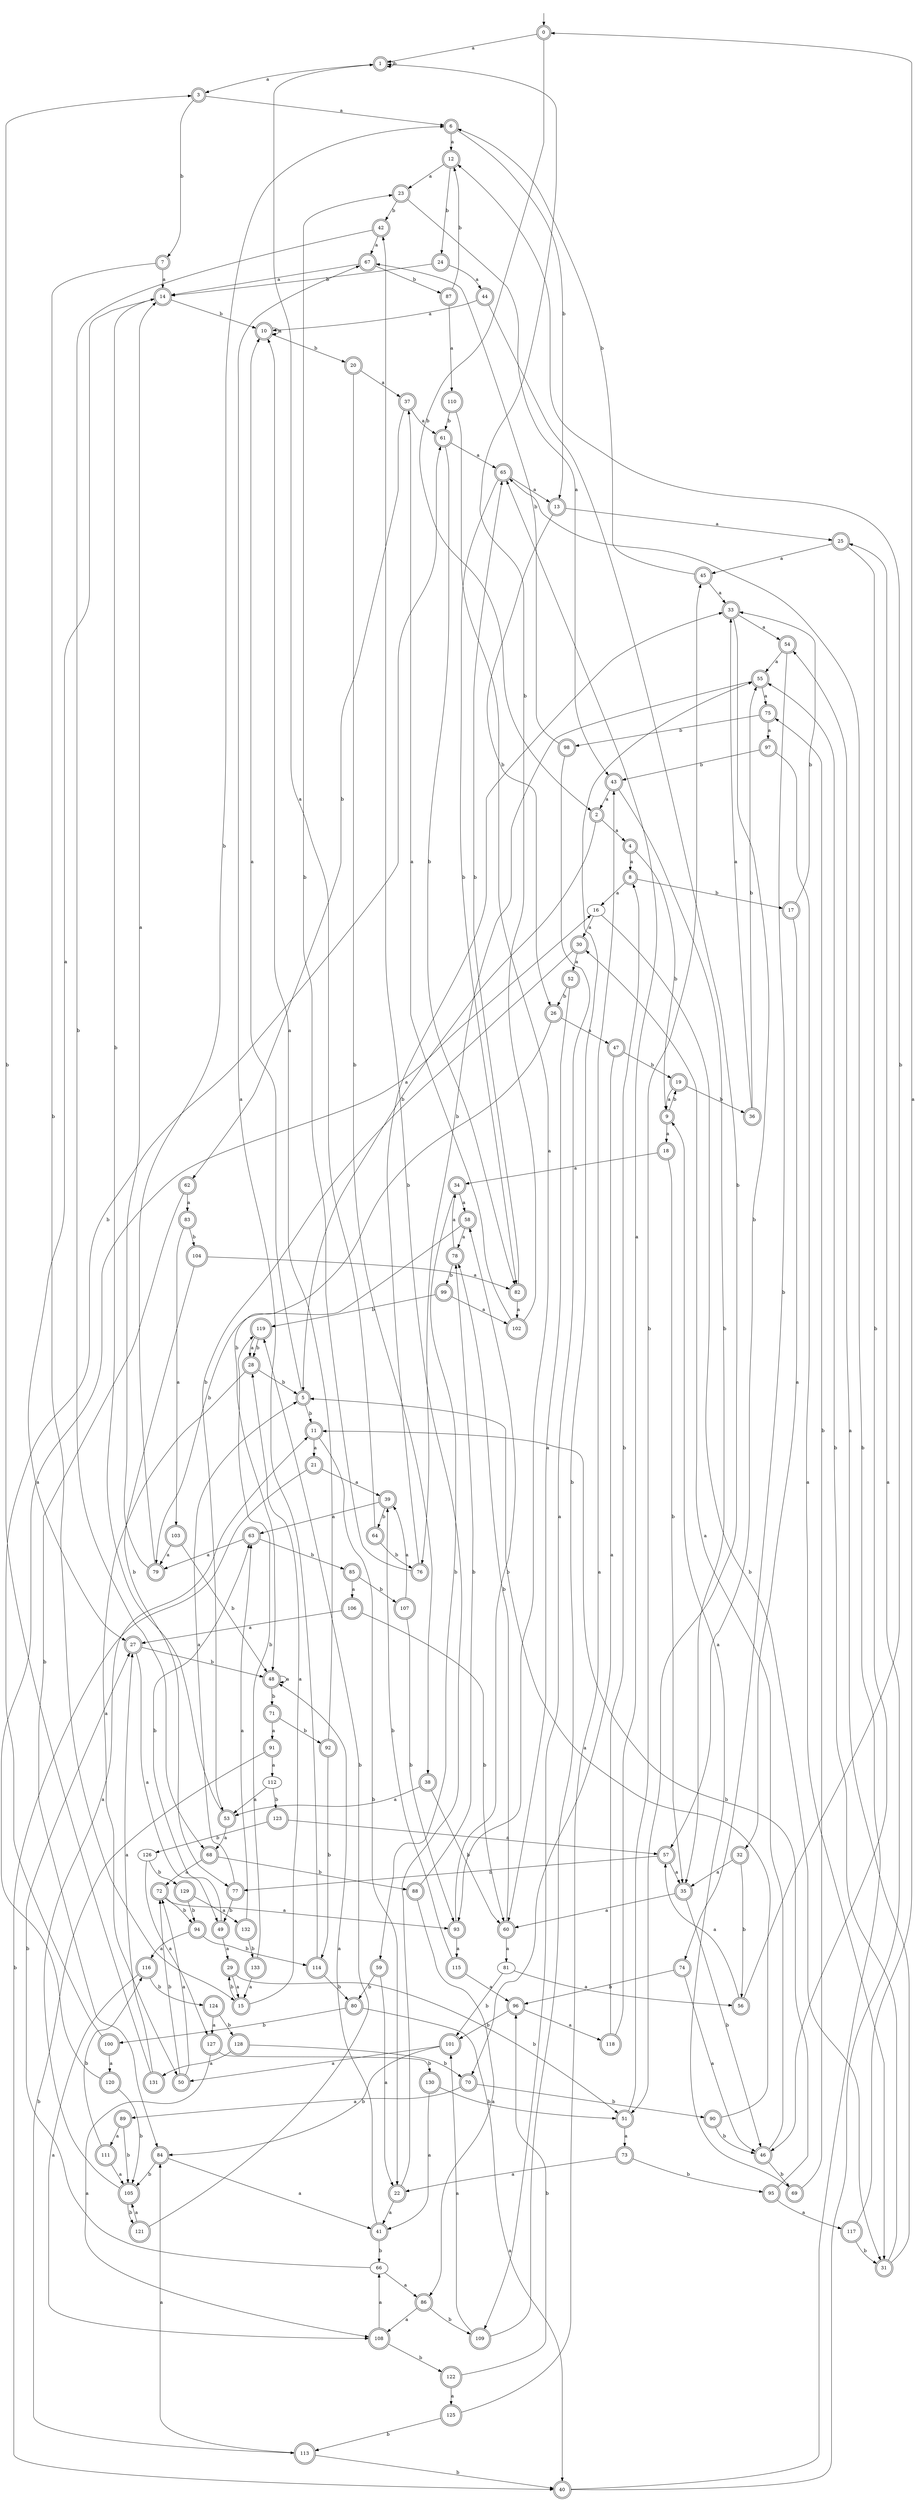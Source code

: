 digraph RandomDFA {
  __start0 [label="", shape=none];
  __start0 -> 0 [label=""];
  0 [shape=circle] [shape=doublecircle]
  0 -> 1 [label="a"]
  0 -> 2 [label="b"]
  1 [shape=doublecircle]
  1 -> 3 [label="a"]
  1 -> 1 [label="b"]
  2 [shape=doublecircle]
  2 -> 4 [label="a"]
  2 -> 5 [label="b"]
  3 [shape=doublecircle]
  3 -> 6 [label="a"]
  3 -> 7 [label="b"]
  4 [shape=doublecircle]
  4 -> 8 [label="a"]
  4 -> 9 [label="b"]
  5 [shape=doublecircle]
  5 -> 10 [label="a"]
  5 -> 11 [label="b"]
  6 [shape=doublecircle]
  6 -> 12 [label="a"]
  6 -> 13 [label="b"]
  7 [shape=doublecircle]
  7 -> 14 [label="a"]
  7 -> 15 [label="b"]
  8 [shape=doublecircle]
  8 -> 16 [label="a"]
  8 -> 17 [label="b"]
  9 [shape=doublecircle]
  9 -> 18 [label="a"]
  9 -> 19 [label="b"]
  10 [shape=doublecircle]
  10 -> 10 [label="a"]
  10 -> 20 [label="b"]
  11 [shape=doublecircle]
  11 -> 21 [label="a"]
  11 -> 22 [label="b"]
  12 [shape=doublecircle]
  12 -> 23 [label="a"]
  12 -> 24 [label="b"]
  13 [shape=doublecircle]
  13 -> 25 [label="a"]
  13 -> 26 [label="b"]
  14 [shape=doublecircle]
  14 -> 27 [label="a"]
  14 -> 10 [label="b"]
  15 [shape=doublecircle]
  15 -> 28 [label="a"]
  15 -> 29 [label="b"]
  16
  16 -> 30 [label="a"]
  16 -> 31 [label="b"]
  17 [shape=doublecircle]
  17 -> 32 [label="a"]
  17 -> 33 [label="b"]
  18 [shape=doublecircle]
  18 -> 34 [label="a"]
  18 -> 35 [label="b"]
  19 [shape=doublecircle]
  19 -> 9 [label="a"]
  19 -> 36 [label="b"]
  20 [shape=doublecircle]
  20 -> 37 [label="a"]
  20 -> 38 [label="b"]
  21 [shape=doublecircle]
  21 -> 39 [label="a"]
  21 -> 40 [label="b"]
  22 [shape=doublecircle]
  22 -> 41 [label="a"]
  22 -> 42 [label="b"]
  23 [shape=doublecircle]
  23 -> 43 [label="a"]
  23 -> 42 [label="b"]
  24 [shape=doublecircle]
  24 -> 44 [label="a"]
  24 -> 14 [label="b"]
  25 [shape=doublecircle]
  25 -> 45 [label="a"]
  25 -> 46 [label="b"]
  26 [shape=doublecircle]
  26 -> 47 [label="a"]
  26 -> 48 [label="b"]
  27 [shape=doublecircle]
  27 -> 49 [label="a"]
  27 -> 48 [label="b"]
  28 [shape=doublecircle]
  28 -> 50 [label="a"]
  28 -> 5 [label="b"]
  29 [shape=doublecircle]
  29 -> 15 [label="a"]
  29 -> 51 [label="b"]
  30 [shape=doublecircle]
  30 -> 52 [label="a"]
  30 -> 53 [label="b"]
  31 [shape=doublecircle]
  31 -> 54 [label="a"]
  31 -> 55 [label="b"]
  32 [shape=doublecircle]
  32 -> 35 [label="a"]
  32 -> 56 [label="b"]
  33 [shape=doublecircle]
  33 -> 54 [label="a"]
  33 -> 57 [label="b"]
  34 [shape=doublecircle]
  34 -> 58 [label="a"]
  34 -> 59 [label="b"]
  35 [shape=doublecircle]
  35 -> 60 [label="a"]
  35 -> 46 [label="b"]
  36 [shape=doublecircle]
  36 -> 33 [label="a"]
  36 -> 55 [label="b"]
  37 [shape=doublecircle]
  37 -> 61 [label="a"]
  37 -> 62 [label="b"]
  38 [shape=doublecircle]
  38 -> 53 [label="a"]
  38 -> 60 [label="b"]
  39 [shape=doublecircle]
  39 -> 63 [label="a"]
  39 -> 64 [label="b"]
  40 [shape=doublecircle]
  40 -> 25 [label="a"]
  40 -> 65 [label="b"]
  41 [shape=doublecircle]
  41 -> 48 [label="a"]
  41 -> 66 [label="b"]
  42 [shape=doublecircle]
  42 -> 67 [label="a"]
  42 -> 68 [label="b"]
  43 [shape=doublecircle]
  43 -> 2 [label="a"]
  43 -> 35 [label="b"]
  44 [shape=doublecircle]
  44 -> 10 [label="a"]
  44 -> 51 [label="b"]
  45 [shape=doublecircle]
  45 -> 33 [label="a"]
  45 -> 6 [label="b"]
  46 [shape=doublecircle]
  46 -> 30 [label="a"]
  46 -> 69 [label="b"]
  47 [shape=doublecircle]
  47 -> 70 [label="a"]
  47 -> 19 [label="b"]
  48 [shape=doublecircle]
  48 -> 48 [label="a"]
  48 -> 71 [label="b"]
  49 [shape=doublecircle]
  49 -> 29 [label="a"]
  49 -> 63 [label="b"]
  50 [shape=doublecircle]
  50 -> 72 [label="a"]
  50 -> 72 [label="b"]
  51 [shape=doublecircle]
  51 -> 73 [label="a"]
  51 -> 45 [label="b"]
  52 [shape=doublecircle]
  52 -> 60 [label="a"]
  52 -> 26 [label="b"]
  53 [shape=doublecircle]
  53 -> 68 [label="a"]
  53 -> 14 [label="b"]
  54 [shape=doublecircle]
  54 -> 55 [label="a"]
  54 -> 74 [label="b"]
  55 [shape=doublecircle]
  55 -> 75 [label="a"]
  55 -> 76 [label="b"]
  56 [shape=doublecircle]
  56 -> 57 [label="a"]
  56 -> 12 [label="b"]
  57 [shape=doublecircle]
  57 -> 35 [label="a"]
  57 -> 77 [label="b"]
  58 [shape=doublecircle]
  58 -> 78 [label="a"]
  58 -> 79 [label="b"]
  59 [shape=doublecircle]
  59 -> 22 [label="a"]
  59 -> 80 [label="b"]
  60 [shape=doublecircle]
  60 -> 81 [label="a"]
  60 -> 78 [label="b"]
  61 [shape=doublecircle]
  61 -> 65 [label="a"]
  61 -> 82 [label="b"]
  62 [shape=doublecircle]
  62 -> 83 [label="a"]
  62 -> 84 [label="b"]
  63 [shape=doublecircle]
  63 -> 79 [label="a"]
  63 -> 85 [label="b"]
  64 [shape=doublecircle]
  64 -> 1 [label="a"]
  64 -> 76 [label="b"]
  65 [shape=doublecircle]
  65 -> 13 [label="a"]
  65 -> 82 [label="b"]
  66
  66 -> 86 [label="a"]
  66 -> 27 [label="b"]
  67 [shape=doublecircle]
  67 -> 14 [label="a"]
  67 -> 87 [label="b"]
  68 [shape=doublecircle]
  68 -> 72 [label="a"]
  68 -> 88 [label="b"]
  69 [shape=doublecircle]
  69 -> 9 [label="a"]
  69 -> 75 [label="b"]
  70 [shape=doublecircle]
  70 -> 89 [label="a"]
  70 -> 90 [label="b"]
  71 [shape=doublecircle]
  71 -> 91 [label="a"]
  71 -> 92 [label="b"]
  72 [shape=doublecircle]
  72 -> 93 [label="a"]
  72 -> 94 [label="b"]
  73 [shape=doublecircle]
  73 -> 22 [label="a"]
  73 -> 95 [label="b"]
  74 [shape=doublecircle]
  74 -> 46 [label="a"]
  74 -> 96 [label="b"]
  75 [shape=doublecircle]
  75 -> 97 [label="a"]
  75 -> 98 [label="b"]
  76 [shape=doublecircle]
  76 -> 33 [label="a"]
  76 -> 23 [label="b"]
  77 [shape=doublecircle]
  77 -> 5 [label="a"]
  77 -> 49 [label="b"]
  78 [shape=doublecircle]
  78 -> 34 [label="a"]
  78 -> 99 [label="b"]
  79 [shape=doublecircle]
  79 -> 14 [label="a"]
  79 -> 6 [label="b"]
  80 [shape=doublecircle]
  80 -> 40 [label="a"]
  80 -> 100 [label="b"]
  81
  81 -> 56 [label="a"]
  81 -> 101 [label="b"]
  82 [shape=doublecircle]
  82 -> 102 [label="a"]
  82 -> 65 [label="b"]
  83 [shape=doublecircle]
  83 -> 103 [label="a"]
  83 -> 104 [label="b"]
  84 [shape=doublecircle]
  84 -> 41 [label="a"]
  84 -> 105 [label="b"]
  85 [shape=doublecircle]
  85 -> 106 [label="a"]
  85 -> 107 [label="b"]
  86 [shape=doublecircle]
  86 -> 108 [label="a"]
  86 -> 109 [label="b"]
  87 [shape=doublecircle]
  87 -> 110 [label="a"]
  87 -> 12 [label="b"]
  88 [shape=doublecircle]
  88 -> 86 [label="a"]
  88 -> 78 [label="b"]
  89 [shape=doublecircle]
  89 -> 111 [label="a"]
  89 -> 105 [label="b"]
  90 [shape=doublecircle]
  90 -> 5 [label="a"]
  90 -> 46 [label="b"]
  91 [shape=doublecircle]
  91 -> 112 [label="a"]
  91 -> 113 [label="b"]
  92 [shape=doublecircle]
  92 -> 10 [label="a"]
  92 -> 114 [label="b"]
  93 [shape=doublecircle]
  93 -> 115 [label="a"]
  93 -> 58 [label="b"]
  94 [shape=doublecircle]
  94 -> 116 [label="a"]
  94 -> 114 [label="b"]
  95 [shape=doublecircle]
  95 -> 117 [label="a"]
  95 -> 11 [label="b"]
  96 [shape=doublecircle]
  96 -> 118 [label="a"]
  96 -> 101 [label="b"]
  97 [shape=doublecircle]
  97 -> 31 [label="a"]
  97 -> 43 [label="b"]
  98 [shape=doublecircle]
  98 -> 109 [label="a"]
  98 -> 67 [label="b"]
  99 [shape=doublecircle]
  99 -> 102 [label="a"]
  99 -> 119 [label="b"]
  100 [shape=doublecircle]
  100 -> 120 [label="a"]
  100 -> 61 [label="b"]
  101 [shape=doublecircle]
  101 -> 50 [label="a"]
  101 -> 84 [label="b"]
  102 [shape=doublecircle]
  102 -> 37 [label="a"]
  102 -> 1 [label="b"]
  103 [shape=doublecircle]
  103 -> 79 [label="a"]
  103 -> 48 [label="b"]
  104 [shape=doublecircle]
  104 -> 82 [label="a"]
  104 -> 77 [label="b"]
  105 [shape=doublecircle]
  105 -> 11 [label="a"]
  105 -> 121 [label="b"]
  106 [shape=doublecircle]
  106 -> 27 [label="a"]
  106 -> 60 [label="b"]
  107 [shape=doublecircle]
  107 -> 39 [label="a"]
  107 -> 93 [label="b"]
  108 [shape=doublecircle]
  108 -> 66 [label="a"]
  108 -> 122 [label="b"]
  109 [shape=doublecircle]
  109 -> 101 [label="a"]
  109 -> 55 [label="b"]
  110 [shape=doublecircle]
  110 -> 93 [label="a"]
  110 -> 61 [label="b"]
  111 [shape=doublecircle]
  111 -> 105 [label="a"]
  111 -> 116 [label="b"]
  112
  112 -> 53 [label="a"]
  112 -> 123 [label="b"]
  113 [shape=doublecircle]
  113 -> 84 [label="a"]
  113 -> 40 [label="b"]
  114 [shape=doublecircle]
  114 -> 67 [label="a"]
  114 -> 80 [label="b"]
  115 [shape=doublecircle]
  115 -> 96 [label="a"]
  115 -> 39 [label="b"]
  116 [shape=doublecircle]
  116 -> 108 [label="a"]
  116 -> 124 [label="b"]
  117 [shape=doublecircle]
  117 -> 0 [label="a"]
  117 -> 31 [label="b"]
  118 [shape=doublecircle]
  118 -> 65 [label="a"]
  118 -> 8 [label="b"]
  119 [shape=doublecircle]
  119 -> 28 [label="a"]
  119 -> 28 [label="b"]
  120 [shape=doublecircle]
  120 -> 16 [label="a"]
  120 -> 105 [label="b"]
  121 [shape=doublecircle]
  121 -> 105 [label="a"]
  121 -> 119 [label="b"]
  122 [shape=doublecircle]
  122 -> 125 [label="a"]
  122 -> 96 [label="b"]
  123 [shape=doublecircle]
  123 -> 57 [label="a"]
  123 -> 126 [label="b"]
  124 [shape=doublecircle]
  124 -> 127 [label="a"]
  124 -> 128 [label="b"]
  125 [shape=doublecircle]
  125 -> 43 [label="a"]
  125 -> 113 [label="b"]
  126
  126 -> 127 [label="a"]
  126 -> 129 [label="b"]
  127 [shape=doublecircle]
  127 -> 108 [label="a"]
  127 -> 130 [label="b"]
  128 [shape=doublecircle]
  128 -> 131 [label="a"]
  128 -> 70 [label="b"]
  129 [shape=doublecircle]
  129 -> 132 [label="a"]
  129 -> 94 [label="b"]
  130 [shape=doublecircle]
  130 -> 41 [label="a"]
  130 -> 51 [label="b"]
  131 [shape=doublecircle]
  131 -> 27 [label="a"]
  131 -> 3 [label="b"]
  132 [shape=doublecircle]
  132 -> 63 [label="a"]
  132 -> 133 [label="b"]
  133 [shape=doublecircle]
  133 -> 15 [label="a"]
  133 -> 119 [label="b"]
}
